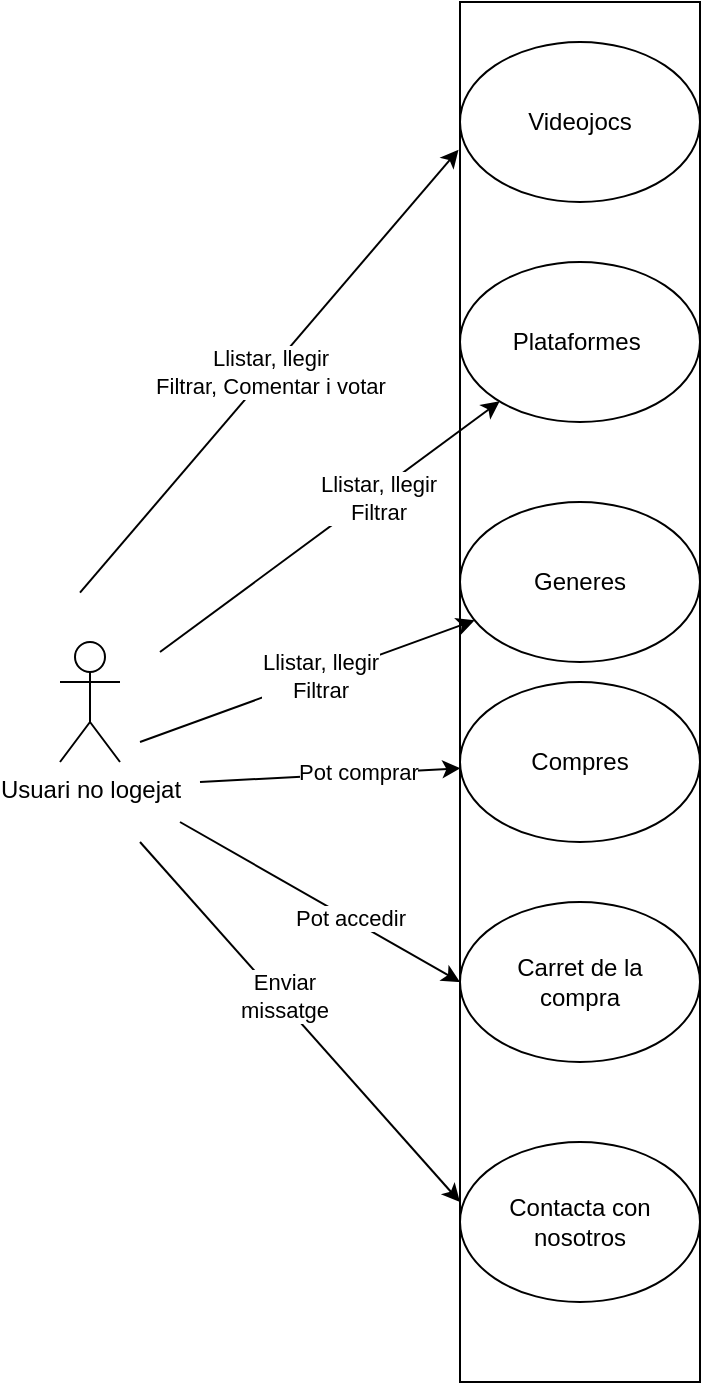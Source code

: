 <mxfile version="20.3.0" type="device"><diagram id="QAHj02inPP15mTeB-j-Z" name="Page-1"><mxGraphModel dx="760" dy="601" grid="1" gridSize="10" guides="1" tooltips="1" connect="1" arrows="1" fold="1" page="1" pageScale="1" pageWidth="850" pageHeight="1400" math="0" shadow="0"><root><mxCell id="0"/><mxCell id="1" parent="0"/><mxCell id="SvCoJzLC56m8PALUC08K-1" value="" style="rounded=0;whiteSpace=wrap;html=1;" vertex="1" parent="1"><mxGeometry x="360" y="40" width="120" height="690" as="geometry"/></mxCell><mxCell id="SvCoJzLC56m8PALUC08K-2" value="Videojocs" style="ellipse;whiteSpace=wrap;html=1;" vertex="1" parent="1"><mxGeometry x="360" y="60" width="120" height="80" as="geometry"/></mxCell><mxCell id="SvCoJzLC56m8PALUC08K-3" value="Plataformes&amp;nbsp;" style="ellipse;whiteSpace=wrap;html=1;" vertex="1" parent="1"><mxGeometry x="360" y="170" width="120" height="80" as="geometry"/></mxCell><mxCell id="SvCoJzLC56m8PALUC08K-5" value="Generes" style="ellipse;whiteSpace=wrap;html=1;" vertex="1" parent="1"><mxGeometry x="360" y="290" width="120" height="80" as="geometry"/></mxCell><mxCell id="SvCoJzLC56m8PALUC08K-6" value="Usuari no logejat" style="shape=umlActor;verticalLabelPosition=bottom;verticalAlign=top;html=1;outlineConnect=0;" vertex="1" parent="1"><mxGeometry x="160" y="360" width="30" height="60" as="geometry"/></mxCell><mxCell id="SvCoJzLC56m8PALUC08K-7" value="Compres" style="ellipse;whiteSpace=wrap;html=1;" vertex="1" parent="1"><mxGeometry x="360" y="380" width="120" height="80" as="geometry"/></mxCell><mxCell id="SvCoJzLC56m8PALUC08K-8" value="" style="endArrow=classic;html=1;rounded=0;" edge="1" parent="1" target="SvCoJzLC56m8PALUC08K-3"><mxGeometry width="50" height="50" relative="1" as="geometry"><mxPoint x="210" y="365" as="sourcePoint"/><mxPoint x="260" y="315" as="targetPoint"/></mxGeometry></mxCell><mxCell id="SvCoJzLC56m8PALUC08K-9" value="Llistar, llegir&lt;br&gt;Filtrar" style="edgeLabel;html=1;align=center;verticalAlign=middle;resizable=0;points=[];" vertex="1" connectable="0" parent="SvCoJzLC56m8PALUC08K-8"><mxGeometry x="0.263" y="-2" relative="1" as="geometry"><mxPoint as="offset"/></mxGeometry></mxCell><mxCell id="SvCoJzLC56m8PALUC08K-10" value="Llistar, llegir&lt;br&gt;Filtrar, Comentar i votar" style="endArrow=classic;html=1;rounded=0;entryX=-0.006;entryY=0.107;entryDx=0;entryDy=0;entryPerimeter=0;" edge="1" parent="1" target="SvCoJzLC56m8PALUC08K-1"><mxGeometry width="50" height="50" relative="1" as="geometry"><mxPoint x="170" y="335.34" as="sourcePoint"/><mxPoint x="339.749" y="210.004" as="targetPoint"/></mxGeometry></mxCell><mxCell id="SvCoJzLC56m8PALUC08K-12" value="" style="endArrow=classic;html=1;rounded=0;" edge="1" parent="1" target="SvCoJzLC56m8PALUC08K-7"><mxGeometry width="50" height="50" relative="1" as="geometry"><mxPoint x="230" y="430" as="sourcePoint"/><mxPoint x="340" y="505" as="targetPoint"/></mxGeometry></mxCell><mxCell id="SvCoJzLC56m8PALUC08K-13" value="Pot comprar" style="edgeLabel;html=1;align=center;verticalAlign=middle;resizable=0;points=[];" vertex="1" connectable="0" parent="SvCoJzLC56m8PALUC08K-12"><mxGeometry x="0.207" y="1" relative="1" as="geometry"><mxPoint as="offset"/></mxGeometry></mxCell><mxCell id="SvCoJzLC56m8PALUC08K-14" value="" style="endArrow=classic;html=1;rounded=0;" edge="1" parent="1" target="SvCoJzLC56m8PALUC08K-5"><mxGeometry width="50" height="50" relative="1" as="geometry"><mxPoint x="200" y="410" as="sourcePoint"/><mxPoint x="280" y="380" as="targetPoint"/></mxGeometry></mxCell><mxCell id="SvCoJzLC56m8PALUC08K-15" value="Llistar, llegir&lt;br&gt;Filtrar" style="edgeLabel;html=1;align=center;verticalAlign=middle;resizable=0;points=[];" vertex="1" connectable="0" parent="SvCoJzLC56m8PALUC08K-14"><mxGeometry x="0.077" relative="1" as="geometry"><mxPoint as="offset"/></mxGeometry></mxCell><mxCell id="SvCoJzLC56m8PALUC08K-16" value="Carret de la &lt;br&gt;compra" style="ellipse;whiteSpace=wrap;html=1;" vertex="1" parent="1"><mxGeometry x="360" y="490" width="120" height="80" as="geometry"/></mxCell><mxCell id="SvCoJzLC56m8PALUC08K-17" value="" style="endArrow=classic;html=1;rounded=0;" edge="1" parent="1"><mxGeometry width="50" height="50" relative="1" as="geometry"><mxPoint x="220" y="450" as="sourcePoint"/><mxPoint x="360.003" y="530.0" as="targetPoint"/></mxGeometry></mxCell><mxCell id="SvCoJzLC56m8PALUC08K-18" value="Pot accedir" style="edgeLabel;html=1;align=center;verticalAlign=middle;resizable=0;points=[];" vertex="1" connectable="0" parent="SvCoJzLC56m8PALUC08K-17"><mxGeometry x="0.207" y="1" relative="1" as="geometry"><mxPoint as="offset"/></mxGeometry></mxCell><mxCell id="SvCoJzLC56m8PALUC08K-19" value="Contacta con nosotros" style="ellipse;whiteSpace=wrap;html=1;" vertex="1" parent="1"><mxGeometry x="360" y="610" width="120" height="80" as="geometry"/></mxCell><mxCell id="SvCoJzLC56m8PALUC08K-20" value="" style="endArrow=classic;html=1;rounded=0;entryX=0;entryY=0.375;entryDx=0;entryDy=0;entryPerimeter=0;" edge="1" parent="1" target="SvCoJzLC56m8PALUC08K-19"><mxGeometry width="50" height="50" relative="1" as="geometry"><mxPoint x="200" y="460" as="sourcePoint"/><mxPoint x="350" y="650" as="targetPoint"/></mxGeometry></mxCell><mxCell id="SvCoJzLC56m8PALUC08K-21" value="Enviar &lt;br&gt;missatge" style="edgeLabel;html=1;align=center;verticalAlign=middle;resizable=0;points=[];" vertex="1" connectable="0" parent="SvCoJzLC56m8PALUC08K-20"><mxGeometry x="-0.128" y="3" relative="1" as="geometry"><mxPoint as="offset"/></mxGeometry></mxCell></root></mxGraphModel></diagram></mxfile>